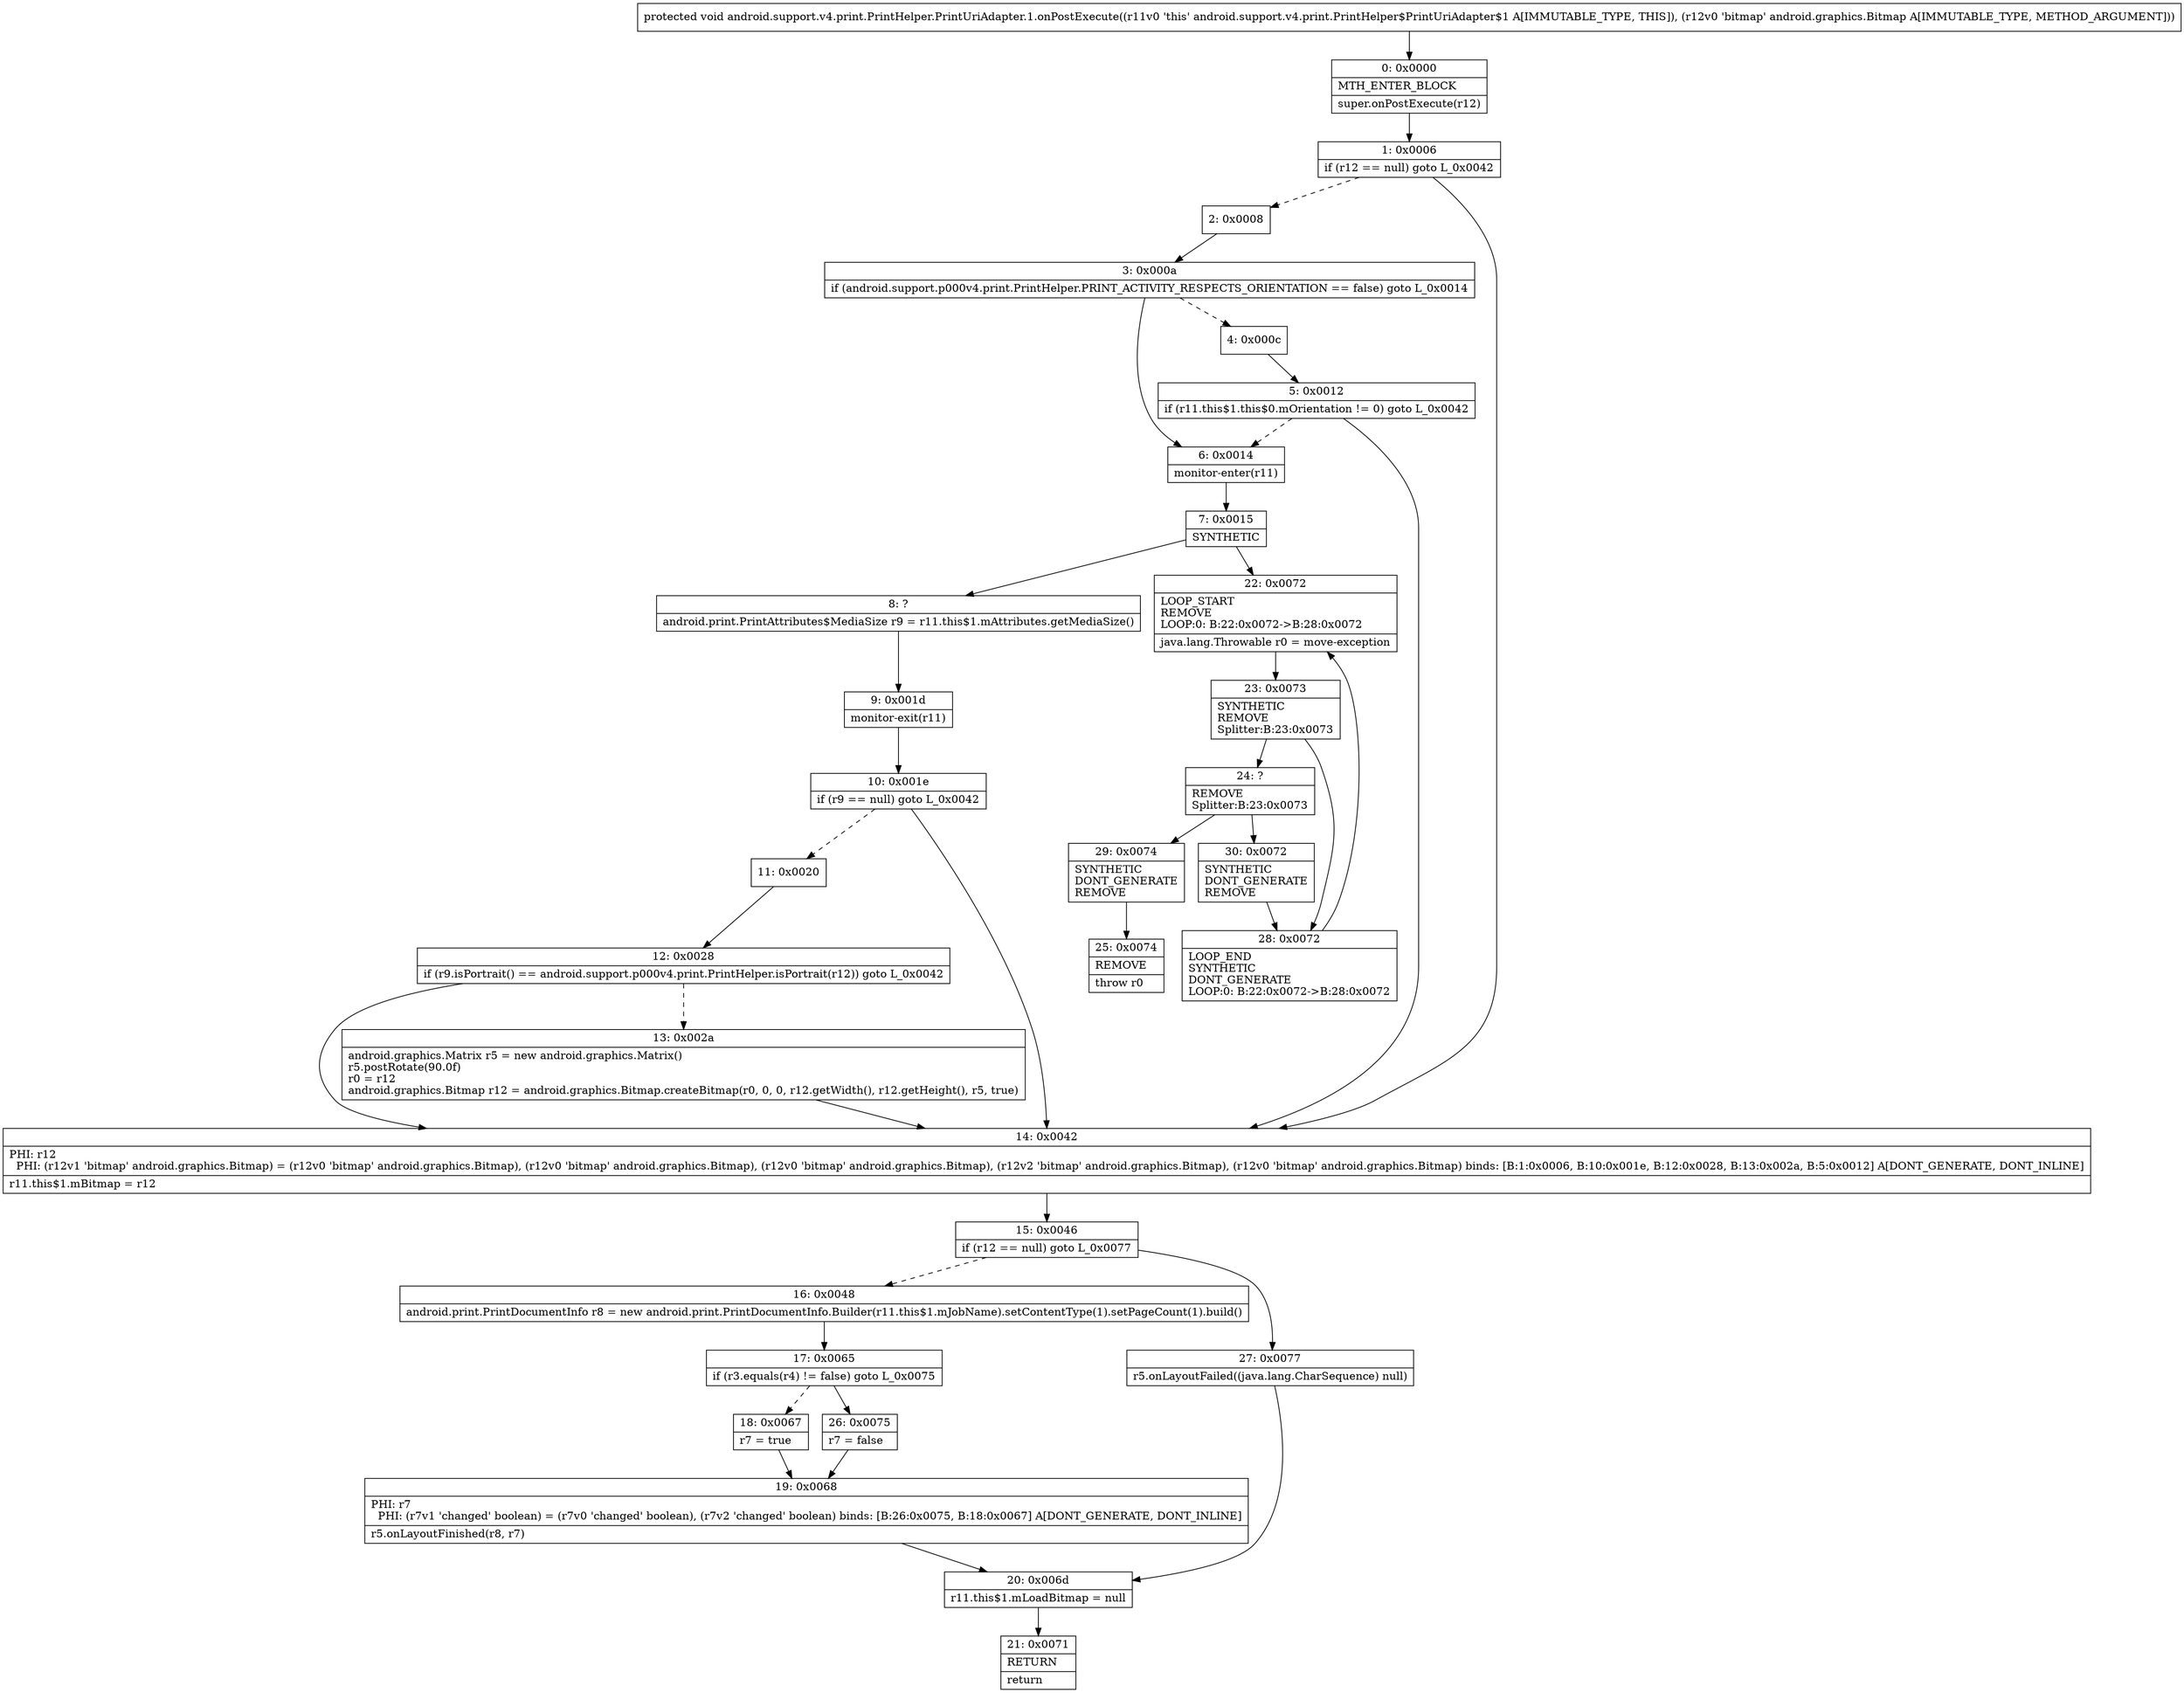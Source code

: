 digraph "CFG forandroid.support.v4.print.PrintHelper.PrintUriAdapter.1.onPostExecute(Landroid\/graphics\/Bitmap;)V" {
Node_0 [shape=record,label="{0\:\ 0x0000|MTH_ENTER_BLOCK\l|super.onPostExecute(r12)\l}"];
Node_1 [shape=record,label="{1\:\ 0x0006|if (r12 == null) goto L_0x0042\l}"];
Node_2 [shape=record,label="{2\:\ 0x0008}"];
Node_3 [shape=record,label="{3\:\ 0x000a|if (android.support.p000v4.print.PrintHelper.PRINT_ACTIVITY_RESPECTS_ORIENTATION == false) goto L_0x0014\l}"];
Node_4 [shape=record,label="{4\:\ 0x000c}"];
Node_5 [shape=record,label="{5\:\ 0x0012|if (r11.this$1.this$0.mOrientation != 0) goto L_0x0042\l}"];
Node_6 [shape=record,label="{6\:\ 0x0014|monitor\-enter(r11)\l}"];
Node_7 [shape=record,label="{7\:\ 0x0015|SYNTHETIC\l}"];
Node_8 [shape=record,label="{8\:\ ?|android.print.PrintAttributes$MediaSize r9 = r11.this$1.mAttributes.getMediaSize()\l}"];
Node_9 [shape=record,label="{9\:\ 0x001d|monitor\-exit(r11)\l}"];
Node_10 [shape=record,label="{10\:\ 0x001e|if (r9 == null) goto L_0x0042\l}"];
Node_11 [shape=record,label="{11\:\ 0x0020}"];
Node_12 [shape=record,label="{12\:\ 0x0028|if (r9.isPortrait() == android.support.p000v4.print.PrintHelper.isPortrait(r12)) goto L_0x0042\l}"];
Node_13 [shape=record,label="{13\:\ 0x002a|android.graphics.Matrix r5 = new android.graphics.Matrix()\lr5.postRotate(90.0f)\lr0 = r12\landroid.graphics.Bitmap r12 = android.graphics.Bitmap.createBitmap(r0, 0, 0, r12.getWidth(), r12.getHeight(), r5, true)\l}"];
Node_14 [shape=record,label="{14\:\ 0x0042|PHI: r12 \l  PHI: (r12v1 'bitmap' android.graphics.Bitmap) = (r12v0 'bitmap' android.graphics.Bitmap), (r12v0 'bitmap' android.graphics.Bitmap), (r12v0 'bitmap' android.graphics.Bitmap), (r12v2 'bitmap' android.graphics.Bitmap), (r12v0 'bitmap' android.graphics.Bitmap) binds: [B:1:0x0006, B:10:0x001e, B:12:0x0028, B:13:0x002a, B:5:0x0012] A[DONT_GENERATE, DONT_INLINE]\l|r11.this$1.mBitmap = r12\l}"];
Node_15 [shape=record,label="{15\:\ 0x0046|if (r12 == null) goto L_0x0077\l}"];
Node_16 [shape=record,label="{16\:\ 0x0048|android.print.PrintDocumentInfo r8 = new android.print.PrintDocumentInfo.Builder(r11.this$1.mJobName).setContentType(1).setPageCount(1).build()\l}"];
Node_17 [shape=record,label="{17\:\ 0x0065|if (r3.equals(r4) != false) goto L_0x0075\l}"];
Node_18 [shape=record,label="{18\:\ 0x0067|r7 = true\l}"];
Node_19 [shape=record,label="{19\:\ 0x0068|PHI: r7 \l  PHI: (r7v1 'changed' boolean) = (r7v0 'changed' boolean), (r7v2 'changed' boolean) binds: [B:26:0x0075, B:18:0x0067] A[DONT_GENERATE, DONT_INLINE]\l|r5.onLayoutFinished(r8, r7)\l}"];
Node_20 [shape=record,label="{20\:\ 0x006d|r11.this$1.mLoadBitmap = null\l}"];
Node_21 [shape=record,label="{21\:\ 0x0071|RETURN\l|return\l}"];
Node_22 [shape=record,label="{22\:\ 0x0072|LOOP_START\lREMOVE\lLOOP:0: B:22:0x0072\-\>B:28:0x0072\l|java.lang.Throwable r0 = move\-exception\l}"];
Node_23 [shape=record,label="{23\:\ 0x0073|SYNTHETIC\lREMOVE\lSplitter:B:23:0x0073\l}"];
Node_24 [shape=record,label="{24\:\ ?|REMOVE\lSplitter:B:23:0x0073\l}"];
Node_25 [shape=record,label="{25\:\ 0x0074|REMOVE\l|throw r0\l}"];
Node_26 [shape=record,label="{26\:\ 0x0075|r7 = false\l}"];
Node_27 [shape=record,label="{27\:\ 0x0077|r5.onLayoutFailed((java.lang.CharSequence) null)\l}"];
Node_28 [shape=record,label="{28\:\ 0x0072|LOOP_END\lSYNTHETIC\lDONT_GENERATE\lLOOP:0: B:22:0x0072\-\>B:28:0x0072\l}"];
Node_29 [shape=record,label="{29\:\ 0x0074|SYNTHETIC\lDONT_GENERATE\lREMOVE\l}"];
Node_30 [shape=record,label="{30\:\ 0x0072|SYNTHETIC\lDONT_GENERATE\lREMOVE\l}"];
MethodNode[shape=record,label="{protected void android.support.v4.print.PrintHelper.PrintUriAdapter.1.onPostExecute((r11v0 'this' android.support.v4.print.PrintHelper$PrintUriAdapter$1 A[IMMUTABLE_TYPE, THIS]), (r12v0 'bitmap' android.graphics.Bitmap A[IMMUTABLE_TYPE, METHOD_ARGUMENT])) }"];
MethodNode -> Node_0;
Node_0 -> Node_1;
Node_1 -> Node_2[style=dashed];
Node_1 -> Node_14;
Node_2 -> Node_3;
Node_3 -> Node_4[style=dashed];
Node_3 -> Node_6;
Node_4 -> Node_5;
Node_5 -> Node_6[style=dashed];
Node_5 -> Node_14;
Node_6 -> Node_7;
Node_7 -> Node_8;
Node_7 -> Node_22;
Node_8 -> Node_9;
Node_9 -> Node_10;
Node_10 -> Node_11[style=dashed];
Node_10 -> Node_14;
Node_11 -> Node_12;
Node_12 -> Node_13[style=dashed];
Node_12 -> Node_14;
Node_13 -> Node_14;
Node_14 -> Node_15;
Node_15 -> Node_16[style=dashed];
Node_15 -> Node_27;
Node_16 -> Node_17;
Node_17 -> Node_18[style=dashed];
Node_17 -> Node_26;
Node_18 -> Node_19;
Node_19 -> Node_20;
Node_20 -> Node_21;
Node_22 -> Node_23;
Node_23 -> Node_24;
Node_23 -> Node_28;
Node_24 -> Node_29;
Node_24 -> Node_30;
Node_26 -> Node_19;
Node_27 -> Node_20;
Node_28 -> Node_22;
Node_29 -> Node_25;
Node_30 -> Node_28;
}

